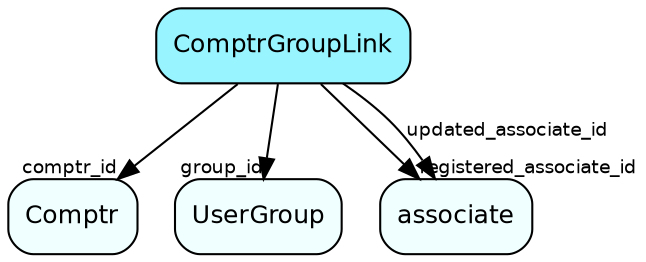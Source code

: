 digraph ComptrGroupLink  {
node [shape = box style="rounded, filled" fontname = "Helvetica" fontsize = "12" ]
edge [fontname = "Helvetica" fontsize = "9"]

ComptrGroupLink[fillcolor = "cadetblue1"]
Comptr[fillcolor = "azure1"]
UserGroup[fillcolor = "azure1"]
associate[fillcolor = "azure1"]
ComptrGroupLink -> Comptr [headlabel = "comptr_id"]
ComptrGroupLink -> UserGroup [headlabel = "group_id"]
ComptrGroupLink -> associate [headlabel = "registered_associate_id"]
ComptrGroupLink -> associate [label = "updated_associate_id"]
}
